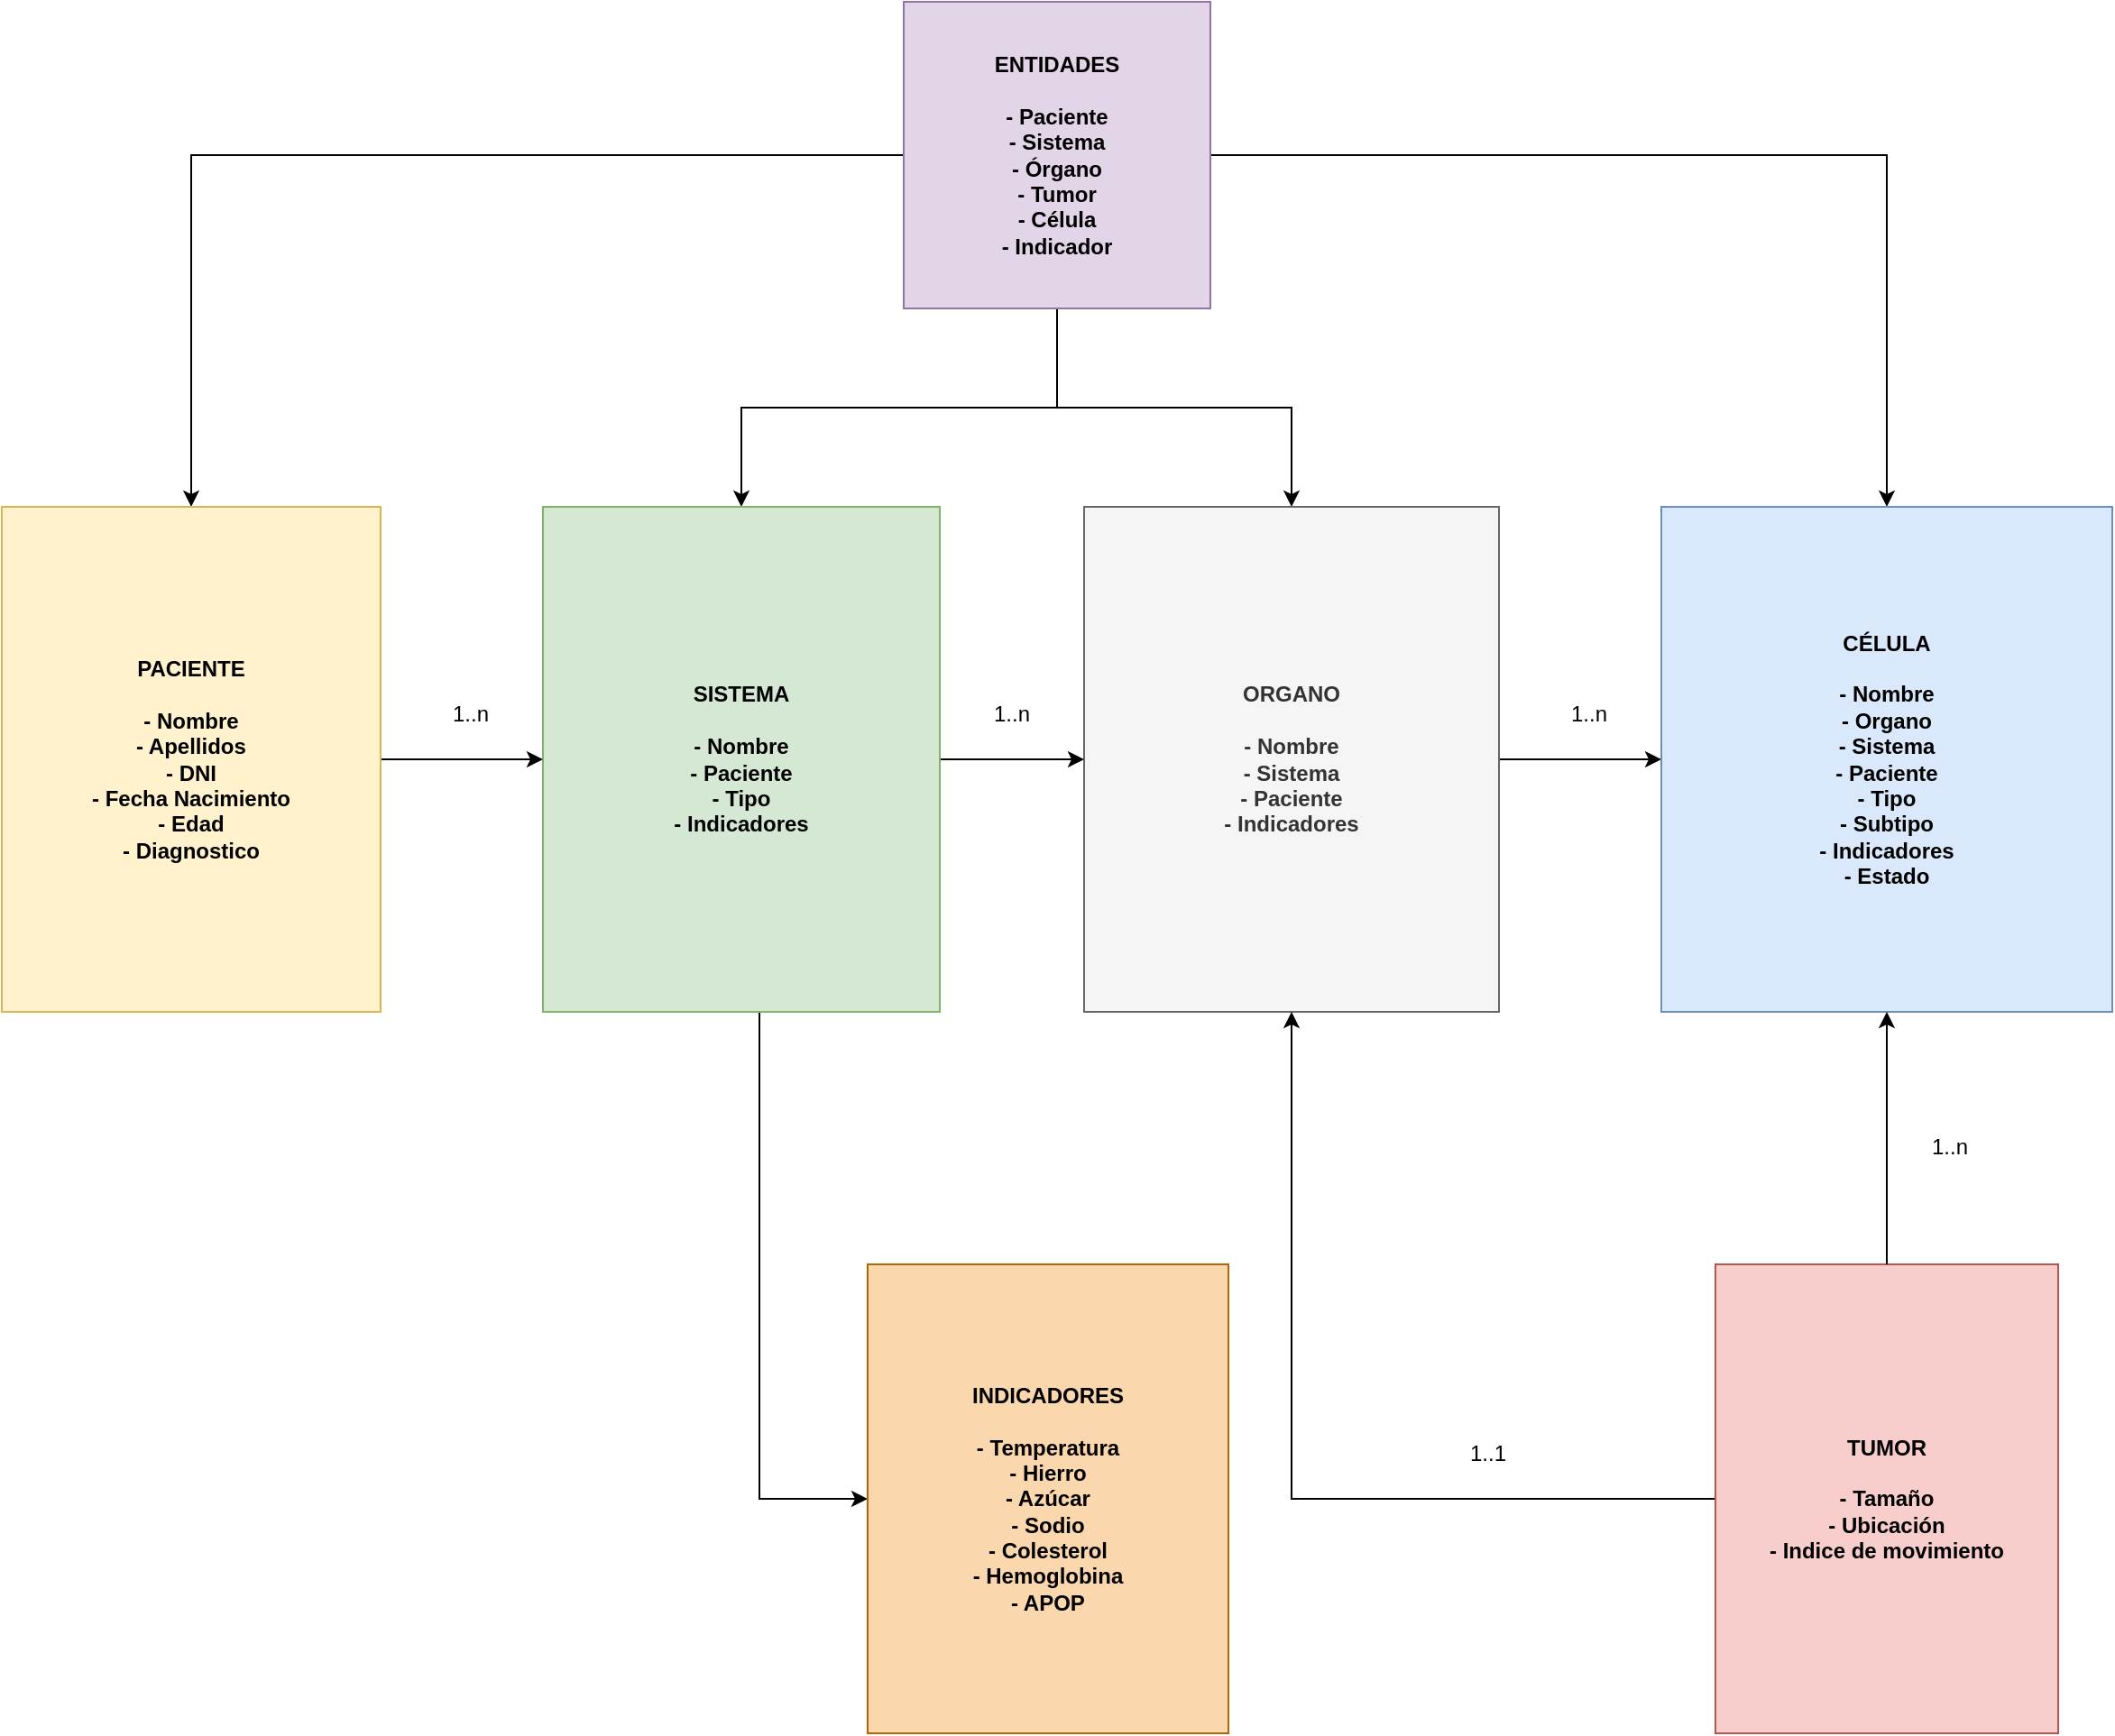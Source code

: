 <mxfile version="20.5.3" type="github" pages="2">
  <diagram id="_cN58llFPaat6uqs2sQy" name="MD">
    <mxGraphModel dx="2842" dy="1122" grid="1" gridSize="10" guides="1" tooltips="1" connect="1" arrows="1" fold="1" page="1" pageScale="1" pageWidth="827" pageHeight="1169" math="0" shadow="0">
      <root>
        <mxCell id="0" />
        <mxCell id="1" parent="0" />
        <mxCell id="OaO8W6YDeW8j8XCaVgdy-4" value="" style="edgeStyle=orthogonalEdgeStyle;rounded=0;orthogonalLoop=1;jettySize=auto;html=1;" parent="1" source="OaO8W6YDeW8j8XCaVgdy-2" target="OaO8W6YDeW8j8XCaVgdy-3" edge="1">
          <mxGeometry relative="1" as="geometry" />
        </mxCell>
        <mxCell id="OaO8W6YDeW8j8XCaVgdy-6" value="" style="edgeStyle=orthogonalEdgeStyle;rounded=0;orthogonalLoop=1;jettySize=auto;html=1;" parent="1" source="OaO8W6YDeW8j8XCaVgdy-2" target="OaO8W6YDeW8j8XCaVgdy-5" edge="1">
          <mxGeometry relative="1" as="geometry" />
        </mxCell>
        <mxCell id="OaO8W6YDeW8j8XCaVgdy-12" value="" style="edgeStyle=orthogonalEdgeStyle;rounded=0;orthogonalLoop=1;jettySize=auto;html=1;" parent="1" source="OaO8W6YDeW8j8XCaVgdy-2" target="OaO8W6YDeW8j8XCaVgdy-11" edge="1">
          <mxGeometry relative="1" as="geometry" />
        </mxCell>
        <mxCell id="OaO8W6YDeW8j8XCaVgdy-14" value="" style="edgeStyle=orthogonalEdgeStyle;rounded=0;orthogonalLoop=1;jettySize=auto;html=1;" parent="1" source="OaO8W6YDeW8j8XCaVgdy-2" target="OaO8W6YDeW8j8XCaVgdy-13" edge="1">
          <mxGeometry relative="1" as="geometry" />
        </mxCell>
        <mxCell id="OaO8W6YDeW8j8XCaVgdy-2" value="ENTIDADES&lt;br&gt;&lt;br&gt;- Paciente&lt;br&gt;- Sistema&lt;br&gt;- Órgano&lt;br&gt;- Tumor&lt;br&gt;- Célula&lt;br&gt;- Indicador" style="whiteSpace=wrap;html=1;aspect=fixed;fillColor=#e1d5e7;strokeColor=#9673a6;fontStyle=1" parent="1" vertex="1">
          <mxGeometry x="120" y="10" width="170" height="170" as="geometry" />
        </mxCell>
        <mxCell id="OaO8W6YDeW8j8XCaVgdy-7" style="edgeStyle=orthogonalEdgeStyle;rounded=0;orthogonalLoop=1;jettySize=auto;html=1;" parent="1" source="OaO8W6YDeW8j8XCaVgdy-3" target="OaO8W6YDeW8j8XCaVgdy-5" edge="1">
          <mxGeometry relative="1" as="geometry" />
        </mxCell>
        <mxCell id="OaO8W6YDeW8j8XCaVgdy-3" value="ORGANO&lt;br&gt;&lt;br&gt;- Nombre&lt;br&gt;- Sistema&lt;br&gt;- Paciente&lt;br&gt;- Indicadores" style="whiteSpace=wrap;html=1;fillColor=#f5f5f5;strokeColor=#666666;fontStyle=1;fontColor=#333333;" parent="1" vertex="1">
          <mxGeometry x="220" y="290" width="230" height="280" as="geometry" />
        </mxCell>
        <mxCell id="OaO8W6YDeW8j8XCaVgdy-5" value="CÉLULA&lt;br&gt;&lt;br&gt;- Nombre&lt;br&gt;- Organo&lt;br&gt;- Sistema&lt;br&gt;- Paciente&lt;br&gt;- Tipo&lt;br&gt;- Subtipo&lt;br&gt;- Indicadores&lt;br&gt;- Estado" style="whiteSpace=wrap;html=1;fillColor=#dae8fc;strokeColor=#6c8ebf;fontStyle=1;" parent="1" vertex="1">
          <mxGeometry x="540" y="290" width="250" height="280" as="geometry" />
        </mxCell>
        <mxCell id="OaO8W6YDeW8j8XCaVgdy-16" style="edgeStyle=orthogonalEdgeStyle;rounded=0;orthogonalLoop=1;jettySize=auto;html=1;entryX=0;entryY=0.5;entryDx=0;entryDy=0;" parent="1" source="OaO8W6YDeW8j8XCaVgdy-11" target="OaO8W6YDeW8j8XCaVgdy-3" edge="1">
          <mxGeometry relative="1" as="geometry" />
        </mxCell>
        <mxCell id="EpF7WC67ICtsQia1E6r4-2" value="" style="edgeStyle=orthogonalEdgeStyle;rounded=0;orthogonalLoop=1;jettySize=auto;html=1;entryX=0;entryY=0.5;entryDx=0;entryDy=0;" parent="1" source="OaO8W6YDeW8j8XCaVgdy-11" target="EpF7WC67ICtsQia1E6r4-1" edge="1">
          <mxGeometry relative="1" as="geometry">
            <Array as="points">
              <mxPoint x="40" y="840" />
            </Array>
          </mxGeometry>
        </mxCell>
        <mxCell id="OaO8W6YDeW8j8XCaVgdy-11" value="SISTEMA&lt;br&gt;&lt;br&gt;- Nombre&lt;br&gt;- Paciente&lt;br&gt;- Tipo&lt;br&gt;- Indicadores" style="whiteSpace=wrap;html=1;fillColor=#d5e8d4;strokeColor=#82b366;fontStyle=1;" parent="1" vertex="1">
          <mxGeometry x="-80" y="290" width="220" height="280" as="geometry" />
        </mxCell>
        <mxCell id="OaO8W6YDeW8j8XCaVgdy-15" style="edgeStyle=orthogonalEdgeStyle;rounded=0;orthogonalLoop=1;jettySize=auto;html=1;" parent="1" source="OaO8W6YDeW8j8XCaVgdy-13" target="OaO8W6YDeW8j8XCaVgdy-11" edge="1">
          <mxGeometry relative="1" as="geometry" />
        </mxCell>
        <mxCell id="OaO8W6YDeW8j8XCaVgdy-13" value="PACIENTE&lt;br&gt;&lt;br&gt;- Nombre&lt;br&gt;- Apellidos&lt;br&gt;- DNI&lt;br&gt;- Fecha Nacimiento&lt;br&gt;- Edad&lt;br&gt;- Diagnostico" style="whiteSpace=wrap;html=1;fillColor=#fff2cc;strokeColor=#d6b656;fontStyle=1;" parent="1" vertex="1">
          <mxGeometry x="-380" y="290" width="210" height="280" as="geometry" />
        </mxCell>
        <mxCell id="OaO8W6YDeW8j8XCaVgdy-17" value="1..n" style="text;html=1;strokeColor=none;fillColor=none;align=center;verticalAlign=middle;whiteSpace=wrap;rounded=0;" parent="1" vertex="1">
          <mxGeometry x="-150" y="390" width="60" height="30" as="geometry" />
        </mxCell>
        <mxCell id="OaO8W6YDeW8j8XCaVgdy-18" value="1..n" style="text;html=1;strokeColor=none;fillColor=none;align=center;verticalAlign=middle;whiteSpace=wrap;rounded=0;" parent="1" vertex="1">
          <mxGeometry x="150" y="390" width="60" height="30" as="geometry" />
        </mxCell>
        <mxCell id="OaO8W6YDeW8j8XCaVgdy-19" value="1..n" style="text;html=1;strokeColor=none;fillColor=none;align=center;verticalAlign=middle;whiteSpace=wrap;rounded=0;" parent="1" vertex="1">
          <mxGeometry x="470" y="390" width="60" height="30" as="geometry" />
        </mxCell>
        <mxCell id="EpF7WC67ICtsQia1E6r4-1" value="INDICADORES&lt;br&gt;&lt;br&gt;- Temperatura&lt;br&gt;- Hierro&lt;br&gt;- Azúcar&lt;br&gt;- Sodio&lt;br&gt;- Colesterol&lt;br&gt;- Hemoglobina&lt;br&gt;- APOP" style="whiteSpace=wrap;html=1;fillColor=#fad7ac;strokeColor=#b46504;fontStyle=1;" parent="1" vertex="1">
          <mxGeometry x="100" y="710" width="200" height="260" as="geometry" />
        </mxCell>
        <mxCell id="EpF7WC67ICtsQia1E6r4-6" style="edgeStyle=orthogonalEdgeStyle;rounded=0;orthogonalLoop=1;jettySize=auto;html=1;" parent="1" source="EpF7WC67ICtsQia1E6r4-3" target="OaO8W6YDeW8j8XCaVgdy-3" edge="1">
          <mxGeometry relative="1" as="geometry" />
        </mxCell>
        <mxCell id="EpF7WC67ICtsQia1E6r4-3" value="TUMOR&lt;br&gt;&lt;br&gt;- Tamaño&lt;br&gt;- Ubicación&lt;br&gt;- Indice de movimiento" style="whiteSpace=wrap;html=1;fillColor=#f8cecc;strokeColor=#b85450;fontStyle=1;" parent="1" vertex="1">
          <mxGeometry x="570" y="710" width="190" height="260" as="geometry" />
        </mxCell>
        <mxCell id="EpF7WC67ICtsQia1E6r4-4" style="edgeStyle=orthogonalEdgeStyle;rounded=0;orthogonalLoop=1;jettySize=auto;html=1;exitX=0.5;exitY=0;exitDx=0;exitDy=0;entryX=0.5;entryY=1;entryDx=0;entryDy=0;" parent="1" source="EpF7WC67ICtsQia1E6r4-3" target="OaO8W6YDeW8j8XCaVgdy-5" edge="1">
          <mxGeometry relative="1" as="geometry">
            <mxPoint x="460" y="440" as="sourcePoint" />
            <mxPoint x="550" y="440" as="targetPoint" />
          </mxGeometry>
        </mxCell>
        <mxCell id="EpF7WC67ICtsQia1E6r4-5" value="1..n" style="text;html=1;strokeColor=none;fillColor=none;align=center;verticalAlign=middle;whiteSpace=wrap;rounded=0;" parent="1" vertex="1">
          <mxGeometry x="670" y="630" width="60" height="30" as="geometry" />
        </mxCell>
        <mxCell id="EpF7WC67ICtsQia1E6r4-7" value="1..1" style="text;html=1;strokeColor=none;fillColor=none;align=center;verticalAlign=middle;whiteSpace=wrap;rounded=0;" parent="1" vertex="1">
          <mxGeometry x="414" y="800" width="60" height="30" as="geometry" />
        </mxCell>
      </root>
    </mxGraphModel>
  </diagram>
  <diagram id="YSG2mx8CZCMVNslyF1H4" name="EJEMPLOS DFD">
    <mxGraphModel dx="2842" dy="1122" grid="1" gridSize="10" guides="1" tooltips="1" connect="1" arrows="1" fold="1" page="1" pageScale="1" pageWidth="827" pageHeight="1169" math="0" shadow="0">
      <root>
        <mxCell id="0" />
        <mxCell id="1" parent="0" />
        <mxCell id="Ta_O9RVlNAwFdmPyPT-_-1" value="CÉLULA&lt;br&gt;&lt;br&gt;- Nombre: CELL-000001&lt;br&gt;- Organo: ESTOMAGO&lt;br&gt;- Sistema: DIGESTIVO&lt;br&gt;- Paciente: PEDRO&lt;br&gt;- Tipo: MUSCULAR&lt;br&gt;- Subtipo&lt;br&gt;- Indicadores: IND-CELL-000001&lt;br&gt;- Estado: ACTIVA" style="whiteSpace=wrap;html=1;fillColor=#dae8fc;strokeColor=#6c8ebf;fontStyle=1;" vertex="1" parent="1">
          <mxGeometry x="340" y="80" width="240" height="280" as="geometry" />
        </mxCell>
        <mxCell id="HPBYPKKckaDwcKIkUCT1-2" style="edgeStyle=orthogonalEdgeStyle;rounded=0;orthogonalLoop=1;jettySize=auto;html=1;" edge="1" parent="1" source="HPBYPKKckaDwcKIkUCT1-1" target="Ta_O9RVlNAwFdmPyPT-_-1">
          <mxGeometry relative="1" as="geometry" />
        </mxCell>
        <mxCell id="HPBYPKKckaDwcKIkUCT1-1" value="INDICADOR&lt;br&gt;&lt;br&gt;- ID: IND-CELL-000001&lt;br&gt;- Temperatura: 36,5ºC&lt;br&gt;- Hierro: 125&lt;br&gt;- Azúcar: 218&lt;br&gt;- Sodio: 23&lt;br&gt;- Colesterol: 123&lt;br&gt;- Hemoglobina&lt;br&gt;- APOP: false" style="whiteSpace=wrap;html=1;fillColor=#fad7ac;strokeColor=#b46504;fontStyle=1;" vertex="1" parent="1">
          <mxGeometry x="840" y="80" width="200" height="280" as="geometry" />
        </mxCell>
        <mxCell id="KCaBM3fXZXuTWywcBzEg-1" value="1..1" style="text;html=1;strokeColor=none;fillColor=none;align=center;verticalAlign=middle;whiteSpace=wrap;rounded=0;" vertex="1" parent="1">
          <mxGeometry x="400" y="170" width="60" height="30" as="geometry" />
        </mxCell>
        <mxCell id="KCaBM3fXZXuTWywcBzEg-2" value="CÉLULA&lt;br&gt;&lt;br&gt;- Nombre: CELL-000001&lt;br&gt;- Organo: ESTOMAGO&lt;br&gt;- Sistema: DIGESTIVO&lt;br&gt;- Paciente: PEDRO&lt;br&gt;- Tipo: MUSCULAR&lt;br&gt;- Subtipo&lt;br&gt;- Indicadores: IND-CELL-000001&lt;br&gt;- Estado: ACTIVA" style="whiteSpace=wrap;html=1;fillColor=#dae8fc;strokeColor=#6c8ebf;fontStyle=1;" vertex="1" parent="1">
          <mxGeometry x="340" y="440" width="240" height="280" as="geometry" />
        </mxCell>
        <mxCell id="KCaBM3fXZXuTWywcBzEg-3" value="INDICADOR&lt;br&gt;&lt;br&gt;- ID: IND-CELL-000001&lt;br&gt;- Temperatura: 36,5ºC&lt;br&gt;- Hierro: 125&lt;br&gt;- Azúcar: 218&lt;br&gt;- Sodio: 23&lt;br&gt;- Colesterol: 123&lt;br&gt;- Hemoglobina&lt;br&gt;- APOP: false" style="whiteSpace=wrap;html=1;fillColor=#fad7ac;strokeColor=#b46504;fontStyle=1;" vertex="1" parent="1">
          <mxGeometry x="840" y="440" width="200" height="280" as="geometry" />
        </mxCell>
        <mxCell id="6yqOPjLSk77BnO4GHsQG-1" value="ORGANO&lt;br&gt;&lt;br&gt;- Nombre&lt;br&gt;- Sistema&lt;br&gt;- Paciente&lt;br&gt;- Indicadores" style="whiteSpace=wrap;html=1;fillColor=#f5f5f5;strokeColor=#666666;fontStyle=1;fontColor=#333333;" vertex="1" parent="1">
          <mxGeometry x="20" y="80" width="230" height="280" as="geometry" />
        </mxCell>
        <mxCell id="6yqOPjLSk77BnO4GHsQG-2" value="SISTEMA&lt;br&gt;&lt;br&gt;- Nombre: CIRCULATORIO&lt;br&gt;- Paciente: PC0001&lt;br&gt;- Tipo&lt;br&gt;- Indicadores:" style="whiteSpace=wrap;html=1;fillColor=#d5e8d4;strokeColor=#82b366;fontStyle=1;" vertex="1" parent="1">
          <mxGeometry x="-300" y="80" width="220" height="280" as="geometry" />
        </mxCell>
        <mxCell id="6yqOPjLSk77BnO4GHsQG-6" value="" style="edgeStyle=orthogonalEdgeStyle;rounded=0;orthogonalLoop=1;jettySize=auto;html=1;" edge="1" parent="1" source="6yqOPjLSk77BnO4GHsQG-3" target="6yqOPjLSk77BnO4GHsQG-2">
          <mxGeometry relative="1" as="geometry" />
        </mxCell>
        <mxCell id="6yqOPjLSk77BnO4GHsQG-7" style="edgeStyle=orthogonalEdgeStyle;rounded=0;orthogonalLoop=1;jettySize=auto;html=1;exitX=0.75;exitY=1;exitDx=0;exitDy=0;entryX=0;entryY=0.5;entryDx=0;entryDy=0;" edge="1" parent="1" source="6yqOPjLSk77BnO4GHsQG-3" target="6yqOPjLSk77BnO4GHsQG-4">
          <mxGeometry relative="1" as="geometry" />
        </mxCell>
        <mxCell id="6yqOPjLSk77BnO4GHsQG-8" style="edgeStyle=orthogonalEdgeStyle;rounded=0;orthogonalLoop=1;jettySize=auto;html=1;exitX=0.5;exitY=1;exitDx=0;exitDy=0;entryX=0;entryY=0.5;entryDx=0;entryDy=0;" edge="1" parent="1" source="6yqOPjLSk77BnO4GHsQG-3" target="6yqOPjLSk77BnO4GHsQG-5">
          <mxGeometry relative="1" as="geometry" />
        </mxCell>
        <mxCell id="6yqOPjLSk77BnO4GHsQG-3" value="PACIENTE&lt;br&gt;&lt;br&gt;- Nombre&lt;br&gt;- Apellidos&lt;br&gt;- DNI&lt;br&gt;- Fecha Nacimiento&lt;br&gt;- Edad&lt;br&gt;- Diagnostico" style="whiteSpace=wrap;html=1;fillColor=#fff2cc;strokeColor=#d6b656;fontStyle=1;" vertex="1" parent="1">
          <mxGeometry x="-590" y="80" width="210" height="280" as="geometry" />
        </mxCell>
        <mxCell id="6yqOPjLSk77BnO4GHsQG-4" value="SISTEMA&lt;br&gt;&lt;br&gt;- Nombre: DIGESTIVO&lt;br&gt;- Paciente: PC0001&lt;br&gt;- Tipo&lt;br&gt;- Indicadores" style="whiteSpace=wrap;html=1;fillColor=#d5e8d4;strokeColor=#82b366;fontStyle=1;" vertex="1" parent="1">
          <mxGeometry x="-300" y="390" width="220" height="280" as="geometry" />
        </mxCell>
        <mxCell id="6yqOPjLSk77BnO4GHsQG-5" value="SISTEMA&lt;br&gt;&lt;br&gt;- Nombre: RESPIRATORIO&lt;br&gt;- Paciente: PC0001&lt;br&gt;- Indicadores: IND-SIST-000001" style="whiteSpace=wrap;html=1;fillColor=#d5e8d4;strokeColor=#82b366;fontStyle=1;" vertex="1" parent="1">
          <mxGeometry x="-300" y="700" width="220" height="280" as="geometry" />
        </mxCell>
        <mxCell id="A95CypQefD-a_IbZxG2r-1" style="edgeStyle=orthogonalEdgeStyle;rounded=0;orthogonalLoop=1;jettySize=auto;html=1;entryX=1;entryY=0.5;entryDx=0;entryDy=0;" edge="1" parent="1" source="6yqOPjLSk77BnO4GHsQG-9" target="6yqOPjLSk77BnO4GHsQG-5">
          <mxGeometry relative="1" as="geometry">
            <Array as="points">
              <mxPoint x="40" y="960" />
              <mxPoint x="40" y="840" />
            </Array>
          </mxGeometry>
        </mxCell>
        <mxCell id="6yqOPjLSk77BnO4GHsQG-9" value="INDICADOR&lt;br&gt;&lt;br&gt;- ID: IND-SIST-000001&lt;br&gt;- Estado: OPERATIVO&lt;br&gt;- % celulas sanas: 47%&lt;br&gt;- Oxígeno: 87 %&lt;br&gt;- Pulmon1: 125&lt;br&gt;- Pulmon2: 218&lt;br&gt;- Alveolos activos: 23&lt;br&gt;- Alveolos dañados: 123&lt;br&gt;" style="whiteSpace=wrap;html=1;fillColor=#fad7ac;strokeColor=#b46504;fontStyle=1;" vertex="1" parent="1">
          <mxGeometry x="150" y="820" width="200" height="280" as="geometry" />
        </mxCell>
        <mxCell id="6yqOPjLSk77BnO4GHsQG-10" style="edgeStyle=orthogonalEdgeStyle;rounded=0;orthogonalLoop=1;jettySize=auto;html=1;entryX=1;entryY=0.5;entryDx=0;entryDy=0;exitX=0;exitY=0.5;exitDx=0;exitDy=0;" edge="1" parent="1" source="KCaBM3fXZXuTWywcBzEg-3" target="KCaBM3fXZXuTWywcBzEg-2">
          <mxGeometry relative="1" as="geometry">
            <mxPoint x="840" y="570" as="sourcePoint" />
            <mxPoint x="580" y="570" as="targetPoint" />
          </mxGeometry>
        </mxCell>
        <mxCell id="A95CypQefD-a_IbZxG2r-2" style="edgeStyle=orthogonalEdgeStyle;rounded=0;orthogonalLoop=1;jettySize=auto;html=1;entryX=1;entryY=0.5;entryDx=0;entryDy=0;exitX=0;exitY=0.5;exitDx=0;exitDy=0;" edge="1" parent="1" source="KCaBM3fXZXuTWywcBzEg-2" target="6yqOPjLSk77BnO4GHsQG-4">
          <mxGeometry relative="1" as="geometry">
            <mxPoint x="850" y="590" as="sourcePoint" />
            <mxPoint x="590" y="590" as="targetPoint" />
          </mxGeometry>
        </mxCell>
      </root>
    </mxGraphModel>
  </diagram>
</mxfile>

